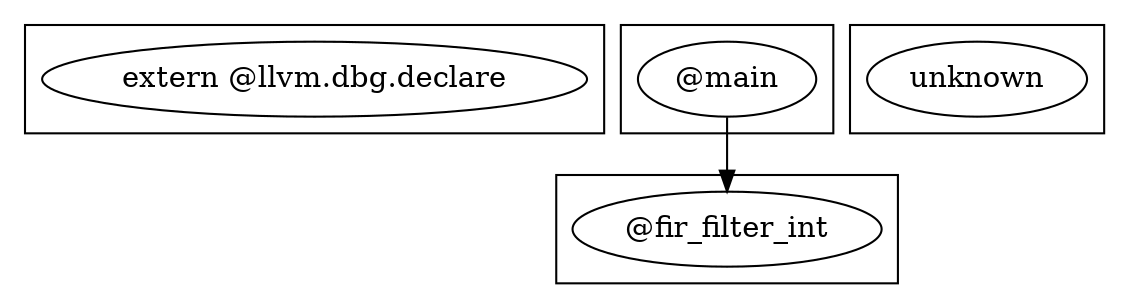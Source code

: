 digraph {
    subgraph cluster_0 {
        311 [label="extern @llvm.dbg.declare"];
    }
    subgraph cluster_1 {
        168 [label="@main"];
    }
    subgraph cluster_2 {
        184 [label="@fir_filter_int"];
    }
    subgraph cluster_3 {
        -100 [label=unknown];
    }
    168 -> 184 [label=""];
}
